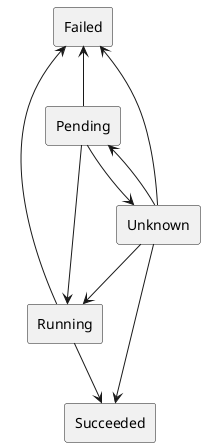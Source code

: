 @startuml

rectangle Pending as pen {
}
rectangle Running as run {
}
rectangle Succeeded as succ {
}
rectangle Failed as fail {
}
rectangle Unknown as un {
}

pen -down-> run
pen -down-> un
pen -up-> fail
run -down-> succ
run -right-> fail
un --> pen
un --> run
un -right-> succ
un -right-> fail



@enduml